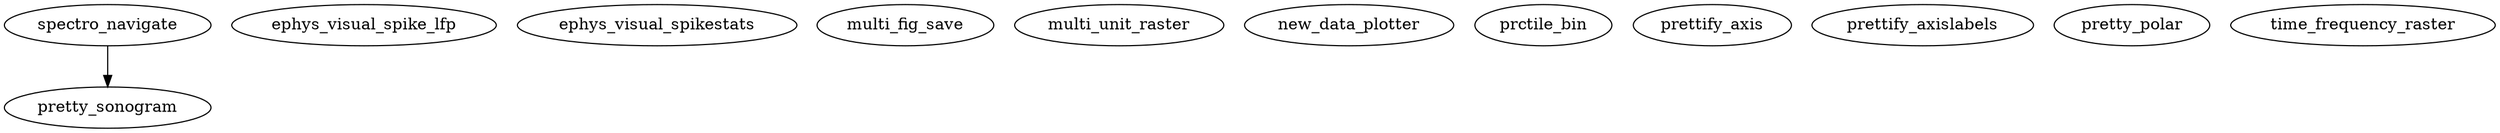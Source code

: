 /* Created by mdot for Matlab */
digraph m2html {
  spectro_navigate -> pretty_sonogram;

  ephys_visual_spike_lfp [URL="ephys_visual_spike_lfp.html"];
  ephys_visual_spikestats [URL="ephys_visual_spikestats.html"];
  multi_fig_save [URL="multi_fig_save.html"];
  multi_unit_raster [URL="multi_unit_raster.html"];
  new_data_plotter [URL="new_data_plotter.html"];
  prctile_bin [URL="prctile_bin.html"];
  prettify_axis [URL="prettify_axis.html"];
  prettify_axislabels [URL="prettify_axislabels.html"];
  pretty_polar [URL="pretty_polar.html"];
  pretty_sonogram [URL="pretty_sonogram.html"];
  spectro_navigate [URL="spectro_navigate.html"];
  time_frequency_raster [URL="time_frequency_raster.html"];
}